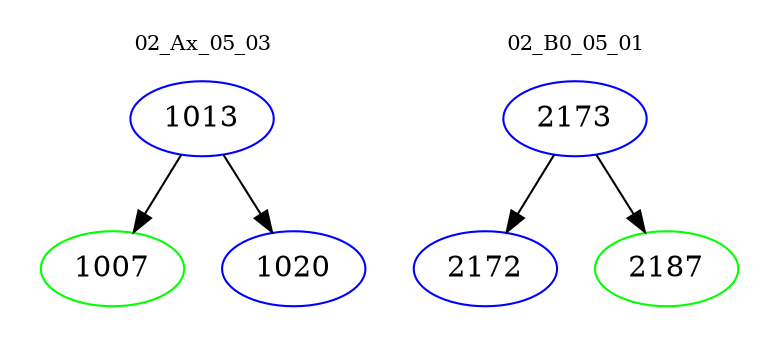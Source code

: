 digraph{
subgraph cluster_0 {
color = white
label = "02_Ax_05_03";
fontsize=10;
T0_1013 [label="1013", color="blue"]
T0_1013 -> T0_1007 [color="black"]
T0_1007 [label="1007", color="green"]
T0_1013 -> T0_1020 [color="black"]
T0_1020 [label="1020", color="blue"]
}
subgraph cluster_1 {
color = white
label = "02_B0_05_01";
fontsize=10;
T1_2173 [label="2173", color="blue"]
T1_2173 -> T1_2172 [color="black"]
T1_2172 [label="2172", color="blue"]
T1_2173 -> T1_2187 [color="black"]
T1_2187 [label="2187", color="green"]
}
}
